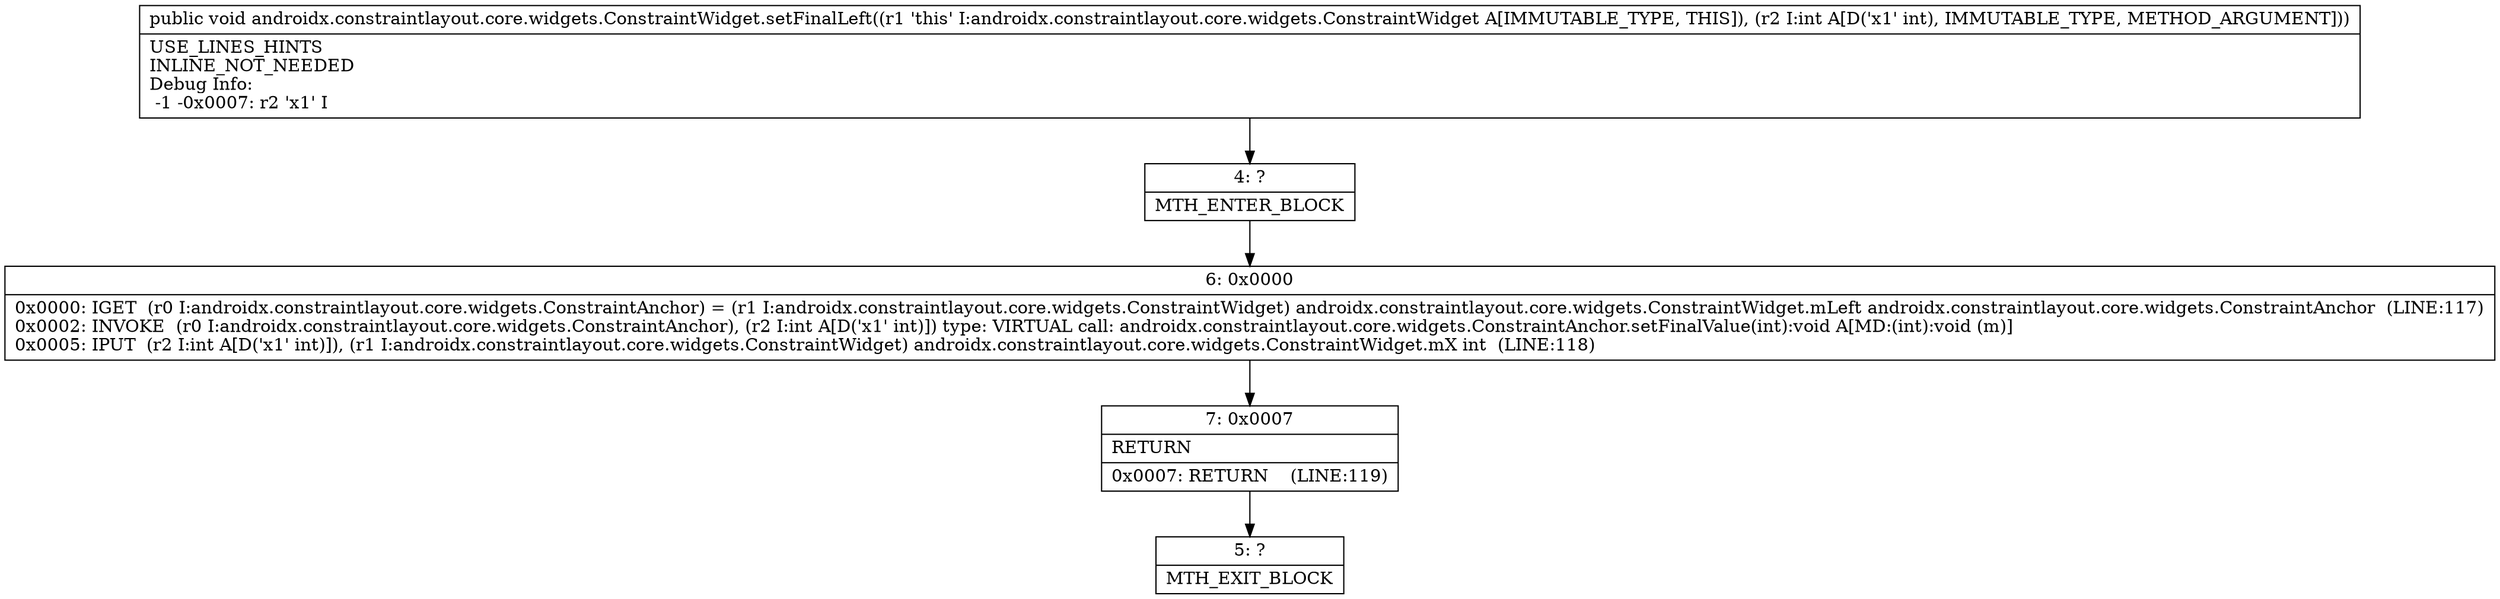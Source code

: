 digraph "CFG forandroidx.constraintlayout.core.widgets.ConstraintWidget.setFinalLeft(I)V" {
Node_4 [shape=record,label="{4\:\ ?|MTH_ENTER_BLOCK\l}"];
Node_6 [shape=record,label="{6\:\ 0x0000|0x0000: IGET  (r0 I:androidx.constraintlayout.core.widgets.ConstraintAnchor) = (r1 I:androidx.constraintlayout.core.widgets.ConstraintWidget) androidx.constraintlayout.core.widgets.ConstraintWidget.mLeft androidx.constraintlayout.core.widgets.ConstraintAnchor  (LINE:117)\l0x0002: INVOKE  (r0 I:androidx.constraintlayout.core.widgets.ConstraintAnchor), (r2 I:int A[D('x1' int)]) type: VIRTUAL call: androidx.constraintlayout.core.widgets.ConstraintAnchor.setFinalValue(int):void A[MD:(int):void (m)]\l0x0005: IPUT  (r2 I:int A[D('x1' int)]), (r1 I:androidx.constraintlayout.core.widgets.ConstraintWidget) androidx.constraintlayout.core.widgets.ConstraintWidget.mX int  (LINE:118)\l}"];
Node_7 [shape=record,label="{7\:\ 0x0007|RETURN\l|0x0007: RETURN    (LINE:119)\l}"];
Node_5 [shape=record,label="{5\:\ ?|MTH_EXIT_BLOCK\l}"];
MethodNode[shape=record,label="{public void androidx.constraintlayout.core.widgets.ConstraintWidget.setFinalLeft((r1 'this' I:androidx.constraintlayout.core.widgets.ConstraintWidget A[IMMUTABLE_TYPE, THIS]), (r2 I:int A[D('x1' int), IMMUTABLE_TYPE, METHOD_ARGUMENT]))  | USE_LINES_HINTS\lINLINE_NOT_NEEDED\lDebug Info:\l  \-1 \-0x0007: r2 'x1' I\l}"];
MethodNode -> Node_4;Node_4 -> Node_6;
Node_6 -> Node_7;
Node_7 -> Node_5;
}

